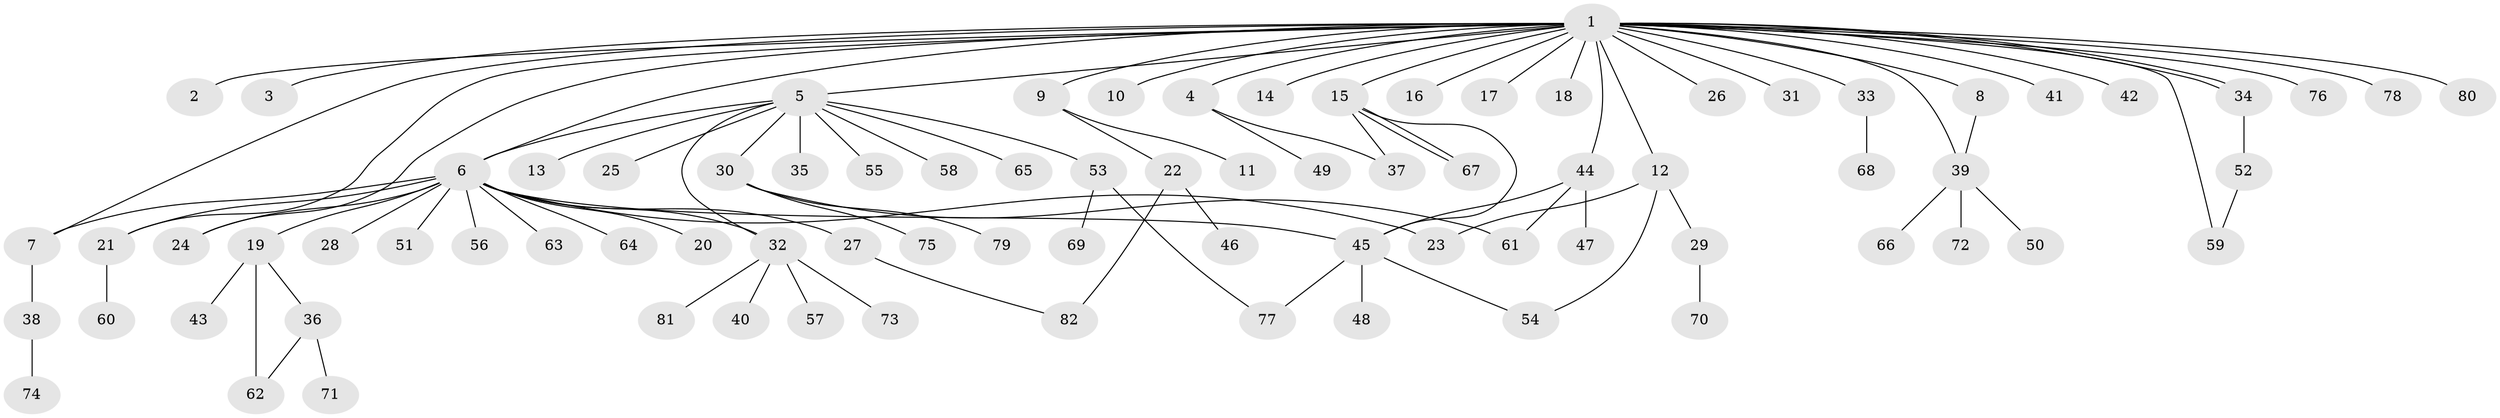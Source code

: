 // coarse degree distribution, {32: 0.015384615384615385, 1: 0.6153846153846154, 2: 0.23076923076923078, 13: 0.015384615384615385, 20: 0.015384615384615385, 3: 0.046153846153846156, 4: 0.03076923076923077, 5: 0.03076923076923077}
// Generated by graph-tools (version 1.1) at 2025/41/03/06/25 10:41:45]
// undirected, 82 vertices, 99 edges
graph export_dot {
graph [start="1"]
  node [color=gray90,style=filled];
  1;
  2;
  3;
  4;
  5;
  6;
  7;
  8;
  9;
  10;
  11;
  12;
  13;
  14;
  15;
  16;
  17;
  18;
  19;
  20;
  21;
  22;
  23;
  24;
  25;
  26;
  27;
  28;
  29;
  30;
  31;
  32;
  33;
  34;
  35;
  36;
  37;
  38;
  39;
  40;
  41;
  42;
  43;
  44;
  45;
  46;
  47;
  48;
  49;
  50;
  51;
  52;
  53;
  54;
  55;
  56;
  57;
  58;
  59;
  60;
  61;
  62;
  63;
  64;
  65;
  66;
  67;
  68;
  69;
  70;
  71;
  72;
  73;
  74;
  75;
  76;
  77;
  78;
  79;
  80;
  81;
  82;
  1 -- 2;
  1 -- 3;
  1 -- 4;
  1 -- 5;
  1 -- 6;
  1 -- 7;
  1 -- 8;
  1 -- 9;
  1 -- 10;
  1 -- 12;
  1 -- 14;
  1 -- 15;
  1 -- 16;
  1 -- 17;
  1 -- 18;
  1 -- 21;
  1 -- 24;
  1 -- 26;
  1 -- 31;
  1 -- 33;
  1 -- 34;
  1 -- 34;
  1 -- 39;
  1 -- 41;
  1 -- 42;
  1 -- 44;
  1 -- 59;
  1 -- 76;
  1 -- 78;
  1 -- 80;
  4 -- 37;
  4 -- 49;
  5 -- 6;
  5 -- 13;
  5 -- 25;
  5 -- 30;
  5 -- 32;
  5 -- 35;
  5 -- 53;
  5 -- 55;
  5 -- 58;
  5 -- 65;
  6 -- 7;
  6 -- 19;
  6 -- 20;
  6 -- 21;
  6 -- 23;
  6 -- 24;
  6 -- 27;
  6 -- 28;
  6 -- 32;
  6 -- 45;
  6 -- 51;
  6 -- 56;
  6 -- 63;
  6 -- 64;
  7 -- 38;
  8 -- 39;
  9 -- 11;
  9 -- 22;
  12 -- 23;
  12 -- 29;
  12 -- 54;
  15 -- 37;
  15 -- 45;
  15 -- 67;
  15 -- 67;
  19 -- 36;
  19 -- 43;
  19 -- 62;
  21 -- 60;
  22 -- 46;
  22 -- 82;
  27 -- 82;
  29 -- 70;
  30 -- 61;
  30 -- 75;
  30 -- 79;
  32 -- 40;
  32 -- 57;
  32 -- 73;
  32 -- 81;
  33 -- 68;
  34 -- 52;
  36 -- 62;
  36 -- 71;
  38 -- 74;
  39 -- 50;
  39 -- 66;
  39 -- 72;
  44 -- 45;
  44 -- 47;
  44 -- 61;
  45 -- 48;
  45 -- 54;
  45 -- 77;
  52 -- 59;
  53 -- 69;
  53 -- 77;
}
